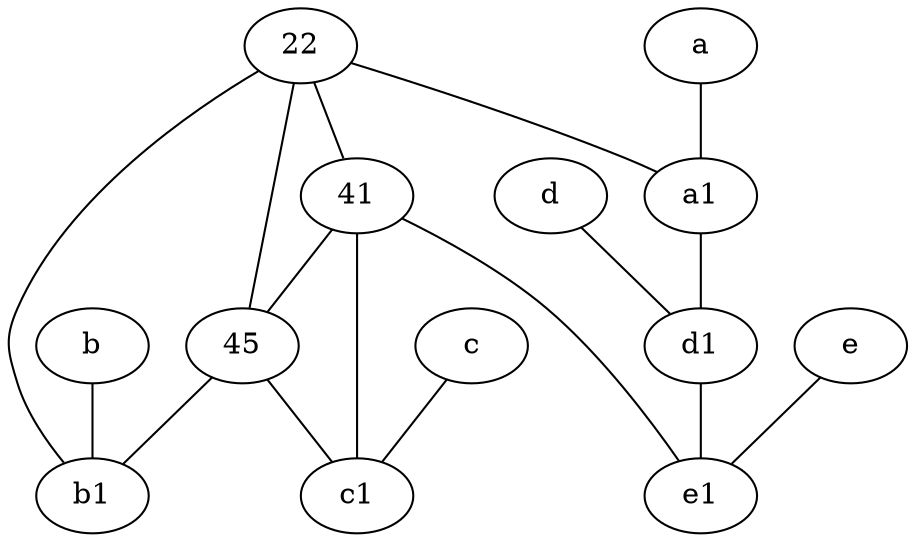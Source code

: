 graph {
	41
	45
	a1 [pos="8,3!"]
	c [pos="4.5,2!"]
	d [pos="2,5!"]
	22
	a [pos="8,2!"]
	d1 [pos="3,5!"]
	e [pos="7,9!"]
	b1 [pos="9,4!"]
	b [pos="10,4!"]
	c1 [pos="4.5,3!"]
	e1 [pos="7,7!"]
	e -- e1
	22 -- b1
	41 -- e1
	b -- b1
	a1 -- d1
	45 -- c1
	22 -- a1
	a -- a1
	22 -- 45
	22 -- 41
	45 -- b1
	c -- c1
	d1 -- e1
	41 -- c1
	41 -- 45
	d -- d1
}
